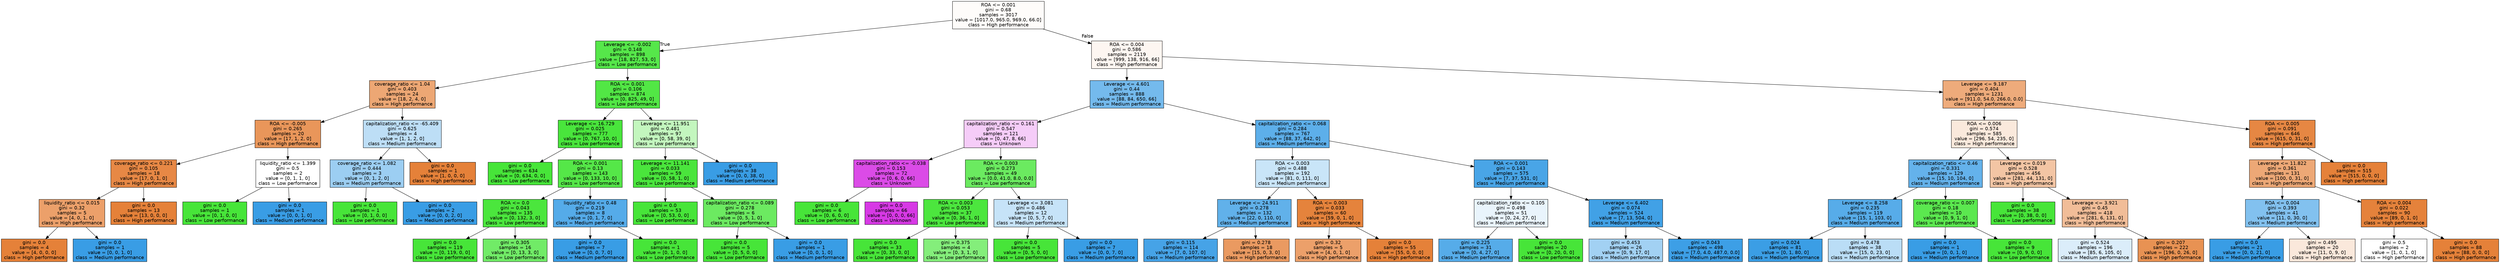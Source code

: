 digraph Tree {
node [shape=box, style="filled", color="black", fontname="helvetica"] ;
edge [fontname="helvetica"] ;
0 [label="ROA <= 0.001\ngini = 0.68\nsamples = 3017\nvalue = [1017.0, 965.0, 969.0, 66.0]\nclass = High performance", fillcolor="#fefcfa"] ;
1 [label="Leverage <= -0.002\ngini = 0.148\nsamples = 898\nvalue = [18, 827, 53, 0]\nclass = Low performance", fillcolor="#56e74a"] ;
0 -> 1 [labeldistance=2.5, labelangle=45, headlabel="True"] ;
2 [label="coverage_ratio <= 1.04\ngini = 0.403\nsamples = 24\nvalue = [18, 2, 4, 0]\nclass = High performance", fillcolor="#eda774"] ;
1 -> 2 ;
3 [label="ROA <= -0.005\ngini = 0.265\nsamples = 20\nvalue = [17, 1, 2, 0]\nclass = High performance", fillcolor="#e9965a"] ;
2 -> 3 ;
4 [label="coverage_ratio <= 0.221\ngini = 0.105\nsamples = 18\nvalue = [17, 0, 1, 0]\nclass = High performance", fillcolor="#e78845"] ;
3 -> 4 ;
5 [label="liquidity_ratio <= 0.015\ngini = 0.32\nsamples = 5\nvalue = [4, 0, 1, 0]\nclass = High performance", fillcolor="#eca06a"] ;
4 -> 5 ;
6 [label="gini = 0.0\nsamples = 4\nvalue = [4, 0, 0, 0]\nclass = High performance", fillcolor="#e58139"] ;
5 -> 6 ;
7 [label="gini = 0.0\nsamples = 1\nvalue = [0, 0, 1, 0]\nclass = Medium performance", fillcolor="#399de5"] ;
5 -> 7 ;
8 [label="gini = 0.0\nsamples = 13\nvalue = [13, 0, 0, 0]\nclass = High performance", fillcolor="#e58139"] ;
4 -> 8 ;
9 [label="liquidity_ratio <= 1.399\ngini = 0.5\nsamples = 2\nvalue = [0, 1, 1, 0]\nclass = Low performance", fillcolor="#ffffff"] ;
3 -> 9 ;
10 [label="gini = 0.0\nsamples = 1\nvalue = [0, 1, 0, 0]\nclass = Low performance", fillcolor="#47e539"] ;
9 -> 10 ;
11 [label="gini = 0.0\nsamples = 1\nvalue = [0, 0, 1, 0]\nclass = Medium performance", fillcolor="#399de5"] ;
9 -> 11 ;
12 [label="capitalization_ratio <= -65.409\ngini = 0.625\nsamples = 4\nvalue = [1, 1, 2, 0]\nclass = Medium performance", fillcolor="#bddef6"] ;
2 -> 12 ;
13 [label="coverage_ratio <= 1.082\ngini = 0.444\nsamples = 3\nvalue = [0, 1, 2, 0]\nclass = Medium performance", fillcolor="#9ccef2"] ;
12 -> 13 ;
14 [label="gini = 0.0\nsamples = 1\nvalue = [0, 1, 0, 0]\nclass = Low performance", fillcolor="#47e539"] ;
13 -> 14 ;
15 [label="gini = 0.0\nsamples = 2\nvalue = [0, 0, 2, 0]\nclass = Medium performance", fillcolor="#399de5"] ;
13 -> 15 ;
16 [label="gini = 0.0\nsamples = 1\nvalue = [1, 0, 0, 0]\nclass = High performance", fillcolor="#e58139"] ;
12 -> 16 ;
17 [label="ROA <= 0.001\ngini = 0.106\nsamples = 874\nvalue = [0, 825, 49, 0]\nclass = Low performance", fillcolor="#52e745"] ;
1 -> 17 ;
18 [label="Leverage <= 16.729\ngini = 0.025\nsamples = 777\nvalue = [0, 767, 10, 0]\nclass = Low performance", fillcolor="#49e53c"] ;
17 -> 18 ;
19 [label="gini = 0.0\nsamples = 634\nvalue = [0, 634, 0, 0]\nclass = Low performance", fillcolor="#47e539"] ;
18 -> 19 ;
20 [label="ROA <= 0.001\ngini = 0.13\nsamples = 143\nvalue = [0, 133, 10, 0]\nclass = Low performance", fillcolor="#55e748"] ;
18 -> 20 ;
21 [label="ROA <= 0.0\ngini = 0.043\nsamples = 135\nvalue = [0, 132, 3, 0]\nclass = Low performance", fillcolor="#4be63d"] ;
20 -> 21 ;
22 [label="gini = 0.0\nsamples = 119\nvalue = [0, 119, 0, 0]\nclass = Low performance", fillcolor="#47e539"] ;
21 -> 22 ;
23 [label="gini = 0.305\nsamples = 16\nvalue = [0, 13, 3, 0]\nclass = Low performance", fillcolor="#71eb67"] ;
21 -> 23 ;
24 [label="liquidity_ratio <= 0.48\ngini = 0.219\nsamples = 8\nvalue = [0, 1, 7, 0]\nclass = Medium performance", fillcolor="#55abe9"] ;
20 -> 24 ;
25 [label="gini = 0.0\nsamples = 7\nvalue = [0, 0, 7, 0]\nclass = Medium performance", fillcolor="#399de5"] ;
24 -> 25 ;
26 [label="gini = 0.0\nsamples = 1\nvalue = [0, 1, 0, 0]\nclass = Low performance", fillcolor="#47e539"] ;
24 -> 26 ;
27 [label="Leverage <= 11.951\ngini = 0.481\nsamples = 97\nvalue = [0, 58, 39, 0]\nclass = Low performance", fillcolor="#c3f6be"] ;
17 -> 27 ;
28 [label="Leverage <= 11.141\ngini = 0.033\nsamples = 59\nvalue = [0, 58, 1, 0]\nclass = Low performance", fillcolor="#4ae53c"] ;
27 -> 28 ;
29 [label="gini = 0.0\nsamples = 53\nvalue = [0, 53, 0, 0]\nclass = Low performance", fillcolor="#47e539"] ;
28 -> 29 ;
30 [label="capitalization_ratio <= 0.089\ngini = 0.278\nsamples = 6\nvalue = [0, 5, 1, 0]\nclass = Low performance", fillcolor="#6cea61"] ;
28 -> 30 ;
31 [label="gini = 0.0\nsamples = 5\nvalue = [0, 5, 0, 0]\nclass = Low performance", fillcolor="#47e539"] ;
30 -> 31 ;
32 [label="gini = 0.0\nsamples = 1\nvalue = [0, 0, 1, 0]\nclass = Medium performance", fillcolor="#399de5"] ;
30 -> 32 ;
33 [label="gini = 0.0\nsamples = 38\nvalue = [0, 0, 38, 0]\nclass = Medium performance", fillcolor="#399de5"] ;
27 -> 33 ;
34 [label="ROA <= 0.004\ngini = 0.586\nsamples = 2119\nvalue = [999, 138, 916, 66]\nclass = High performance", fillcolor="#fdf6f1"] ;
0 -> 34 [labeldistance=2.5, labelangle=-45, headlabel="False"] ;
35 [label="Leverage <= 4.601\ngini = 0.44\nsamples = 888\nvalue = [88, 84, 650, 66]\nclass = Medium performance", fillcolor="#74baed"] ;
34 -> 35 ;
36 [label="capitalization_ratio <= 0.161\ngini = 0.547\nsamples = 121\nvalue = [0, 47, 8, 66]\nclass = Unknown", fillcolor="#f5ccf8"] ;
35 -> 36 ;
37 [label="capitalization_ratio <= -0.038\ngini = 0.153\nsamples = 72\nvalue = [0, 6, 0, 66]\nclass = Unknown", fillcolor="#db4be7"] ;
36 -> 37 ;
38 [label="gini = 0.0\nsamples = 6\nvalue = [0, 6, 0, 0]\nclass = Low performance", fillcolor="#47e539"] ;
37 -> 38 ;
39 [label="gini = 0.0\nsamples = 66\nvalue = [0, 0, 0, 66]\nclass = Unknown", fillcolor="#d739e5"] ;
37 -> 39 ;
40 [label="ROA <= 0.003\ngini = 0.273\nsamples = 49\nvalue = [0.0, 41.0, 8.0, 0.0]\nclass = Low performance", fillcolor="#6bea60"] ;
36 -> 40 ;
41 [label="ROA <= 0.003\ngini = 0.053\nsamples = 37\nvalue = [0, 36, 1, 0]\nclass = Low performance", fillcolor="#4ce63e"] ;
40 -> 41 ;
42 [label="gini = 0.0\nsamples = 33\nvalue = [0, 33, 0, 0]\nclass = Low performance", fillcolor="#47e539"] ;
41 -> 42 ;
43 [label="gini = 0.375\nsamples = 4\nvalue = [0, 3, 1, 0]\nclass = Low performance", fillcolor="#84ee7b"] ;
41 -> 43 ;
44 [label="Leverage <= 3.081\ngini = 0.486\nsamples = 12\nvalue = [0, 5, 7, 0]\nclass = Medium performance", fillcolor="#c6e3f8"] ;
40 -> 44 ;
45 [label="gini = 0.0\nsamples = 5\nvalue = [0, 5, 0, 0]\nclass = Low performance", fillcolor="#47e539"] ;
44 -> 45 ;
46 [label="gini = 0.0\nsamples = 7\nvalue = [0, 0, 7, 0]\nclass = Medium performance", fillcolor="#399de5"] ;
44 -> 46 ;
47 [label="capitalization_ratio <= 0.068\ngini = 0.284\nsamples = 767\nvalue = [88, 37, 642, 0]\nclass = Medium performance", fillcolor="#5dafea"] ;
35 -> 47 ;
48 [label="ROA <= 0.003\ngini = 0.488\nsamples = 192\nvalue = [81, 0, 111, 0]\nclass = Medium performance", fillcolor="#c9e5f8"] ;
47 -> 48 ;
49 [label="Leverage <= 24.911\ngini = 0.278\nsamples = 132\nvalue = [22, 0, 110, 0]\nclass = Medium performance", fillcolor="#61b1ea"] ;
48 -> 49 ;
50 [label="gini = 0.115\nsamples = 114\nvalue = [7, 0, 107, 0]\nclass = Medium performance", fillcolor="#46a3e7"] ;
49 -> 50 ;
51 [label="gini = 0.278\nsamples = 18\nvalue = [15, 0, 3, 0]\nclass = High performance", fillcolor="#ea9a61"] ;
49 -> 51 ;
52 [label="ROA <= 0.003\ngini = 0.033\nsamples = 60\nvalue = [59, 0, 1, 0]\nclass = High performance", fillcolor="#e5833c"] ;
48 -> 52 ;
53 [label="gini = 0.32\nsamples = 5\nvalue = [4, 0, 1, 0]\nclass = High performance", fillcolor="#eca06a"] ;
52 -> 53 ;
54 [label="gini = 0.0\nsamples = 55\nvalue = [55, 0, 0, 0]\nclass = High performance", fillcolor="#e58139"] ;
52 -> 54 ;
55 [label="ROA <= 0.001\ngini = 0.143\nsamples = 575\nvalue = [7, 37, 531, 0]\nclass = Medium performance", fillcolor="#49a5e7"] ;
47 -> 55 ;
56 [label="capitalization_ratio <= 0.105\ngini = 0.498\nsamples = 51\nvalue = [0, 24, 27, 0]\nclass = Medium performance", fillcolor="#e9f4fc"] ;
55 -> 56 ;
57 [label="gini = 0.225\nsamples = 31\nvalue = [0, 4, 27, 0]\nclass = Medium performance", fillcolor="#56ace9"] ;
56 -> 57 ;
58 [label="gini = 0.0\nsamples = 20\nvalue = [0, 20, 0, 0]\nclass = Low performance", fillcolor="#47e539"] ;
56 -> 58 ;
59 [label="Leverage <= 6.402\ngini = 0.074\nsamples = 524\nvalue = [7, 13, 504, 0]\nclass = Medium performance", fillcolor="#41a1e6"] ;
55 -> 59 ;
60 [label="gini = 0.453\nsamples = 26\nvalue = [0, 9, 17, 0]\nclass = Medium performance", fillcolor="#a2d1f3"] ;
59 -> 60 ;
61 [label="gini = 0.043\nsamples = 498\nvalue = [7.0, 4.0, 487.0, 0.0]\nclass = Medium performance", fillcolor="#3d9fe6"] ;
59 -> 61 ;
62 [label="Leverage <= 9.187\ngini = 0.404\nsamples = 1231\nvalue = [911.0, 54.0, 266.0, 0.0]\nclass = High performance", fillcolor="#eeab7b"] ;
34 -> 62 ;
63 [label="ROA <= 0.006\ngini = 0.574\nsamples = 585\nvalue = [296, 54, 235, 0]\nclass = High performance", fillcolor="#fae9dc"] ;
62 -> 63 ;
64 [label="capitalization_ratio <= 0.46\ngini = 0.331\nsamples = 129\nvalue = [15, 10, 104, 0]\nclass = Medium performance", fillcolor="#64b2eb"] ;
63 -> 64 ;
65 [label="Leverage <= 8.258\ngini = 0.235\nsamples = 119\nvalue = [15, 1, 103, 0]\nclass = Medium performance", fillcolor="#57ace9"] ;
64 -> 65 ;
66 [label="gini = 0.024\nsamples = 81\nvalue = [0, 1, 80, 0]\nclass = Medium performance", fillcolor="#3b9ee5"] ;
65 -> 66 ;
67 [label="gini = 0.478\nsamples = 38\nvalue = [15, 0, 23, 0]\nclass = Medium performance", fillcolor="#baddf6"] ;
65 -> 67 ;
68 [label="coverage_ratio <= 0.007\ngini = 0.18\nsamples = 10\nvalue = [0, 9, 1, 0]\nclass = Low performance", fillcolor="#5be84f"] ;
64 -> 68 ;
69 [label="gini = 0.0\nsamples = 1\nvalue = [0, 0, 1, 0]\nclass = Medium performance", fillcolor="#399de5"] ;
68 -> 69 ;
70 [label="gini = 0.0\nsamples = 9\nvalue = [0, 9, 0, 0]\nclass = Low performance", fillcolor="#47e539"] ;
68 -> 70 ;
71 [label="Leverage <= 0.019\ngini = 0.528\nsamples = 456\nvalue = [281, 44, 131, 0]\nclass = High performance", fillcolor="#f3c5a4"] ;
63 -> 71 ;
72 [label="gini = 0.0\nsamples = 38\nvalue = [0, 38, 0, 0]\nclass = Low performance", fillcolor="#47e539"] ;
71 -> 72 ;
73 [label="Leverage <= 3.921\ngini = 0.45\nsamples = 418\nvalue = [281, 6, 131, 0]\nclass = High performance", fillcolor="#f1bd98"] ;
71 -> 73 ;
74 [label="gini = 0.524\nsamples = 196\nvalue = [85, 6, 105, 0]\nclass = Medium performance", fillcolor="#dbedfa"] ;
73 -> 74 ;
75 [label="gini = 0.207\nsamples = 222\nvalue = [196, 0, 26, 0]\nclass = High performance", fillcolor="#e89253"] ;
73 -> 75 ;
76 [label="ROA <= 0.005\ngini = 0.091\nsamples = 646\nvalue = [615, 0, 31, 0]\nclass = High performance", fillcolor="#e68743"] ;
62 -> 76 ;
77 [label="Leverage <= 11.822\ngini = 0.361\nsamples = 131\nvalue = [100, 0, 31, 0]\nclass = High performance", fillcolor="#eda876"] ;
76 -> 77 ;
78 [label="ROA <= 0.004\ngini = 0.393\nsamples = 41\nvalue = [11, 0, 30, 0]\nclass = Medium performance", fillcolor="#82c1ef"] ;
77 -> 78 ;
79 [label="gini = 0.0\nsamples = 21\nvalue = [0, 0, 21, 0]\nclass = Medium performance", fillcolor="#399de5"] ;
78 -> 79 ;
80 [label="gini = 0.495\nsamples = 20\nvalue = [11, 0, 9, 0]\nclass = High performance", fillcolor="#fae8db"] ;
78 -> 80 ;
81 [label="ROA <= 0.004\ngini = 0.022\nsamples = 90\nvalue = [89, 0, 1, 0]\nclass = High performance", fillcolor="#e5823b"] ;
77 -> 81 ;
82 [label="gini = 0.5\nsamples = 2\nvalue = [1, 0, 1, 0]\nclass = High performance", fillcolor="#ffffff"] ;
81 -> 82 ;
83 [label="gini = 0.0\nsamples = 88\nvalue = [88, 0, 0, 0]\nclass = High performance", fillcolor="#e58139"] ;
81 -> 83 ;
84 [label="gini = 0.0\nsamples = 515\nvalue = [515, 0, 0, 0]\nclass = High performance", fillcolor="#e58139"] ;
76 -> 84 ;
}